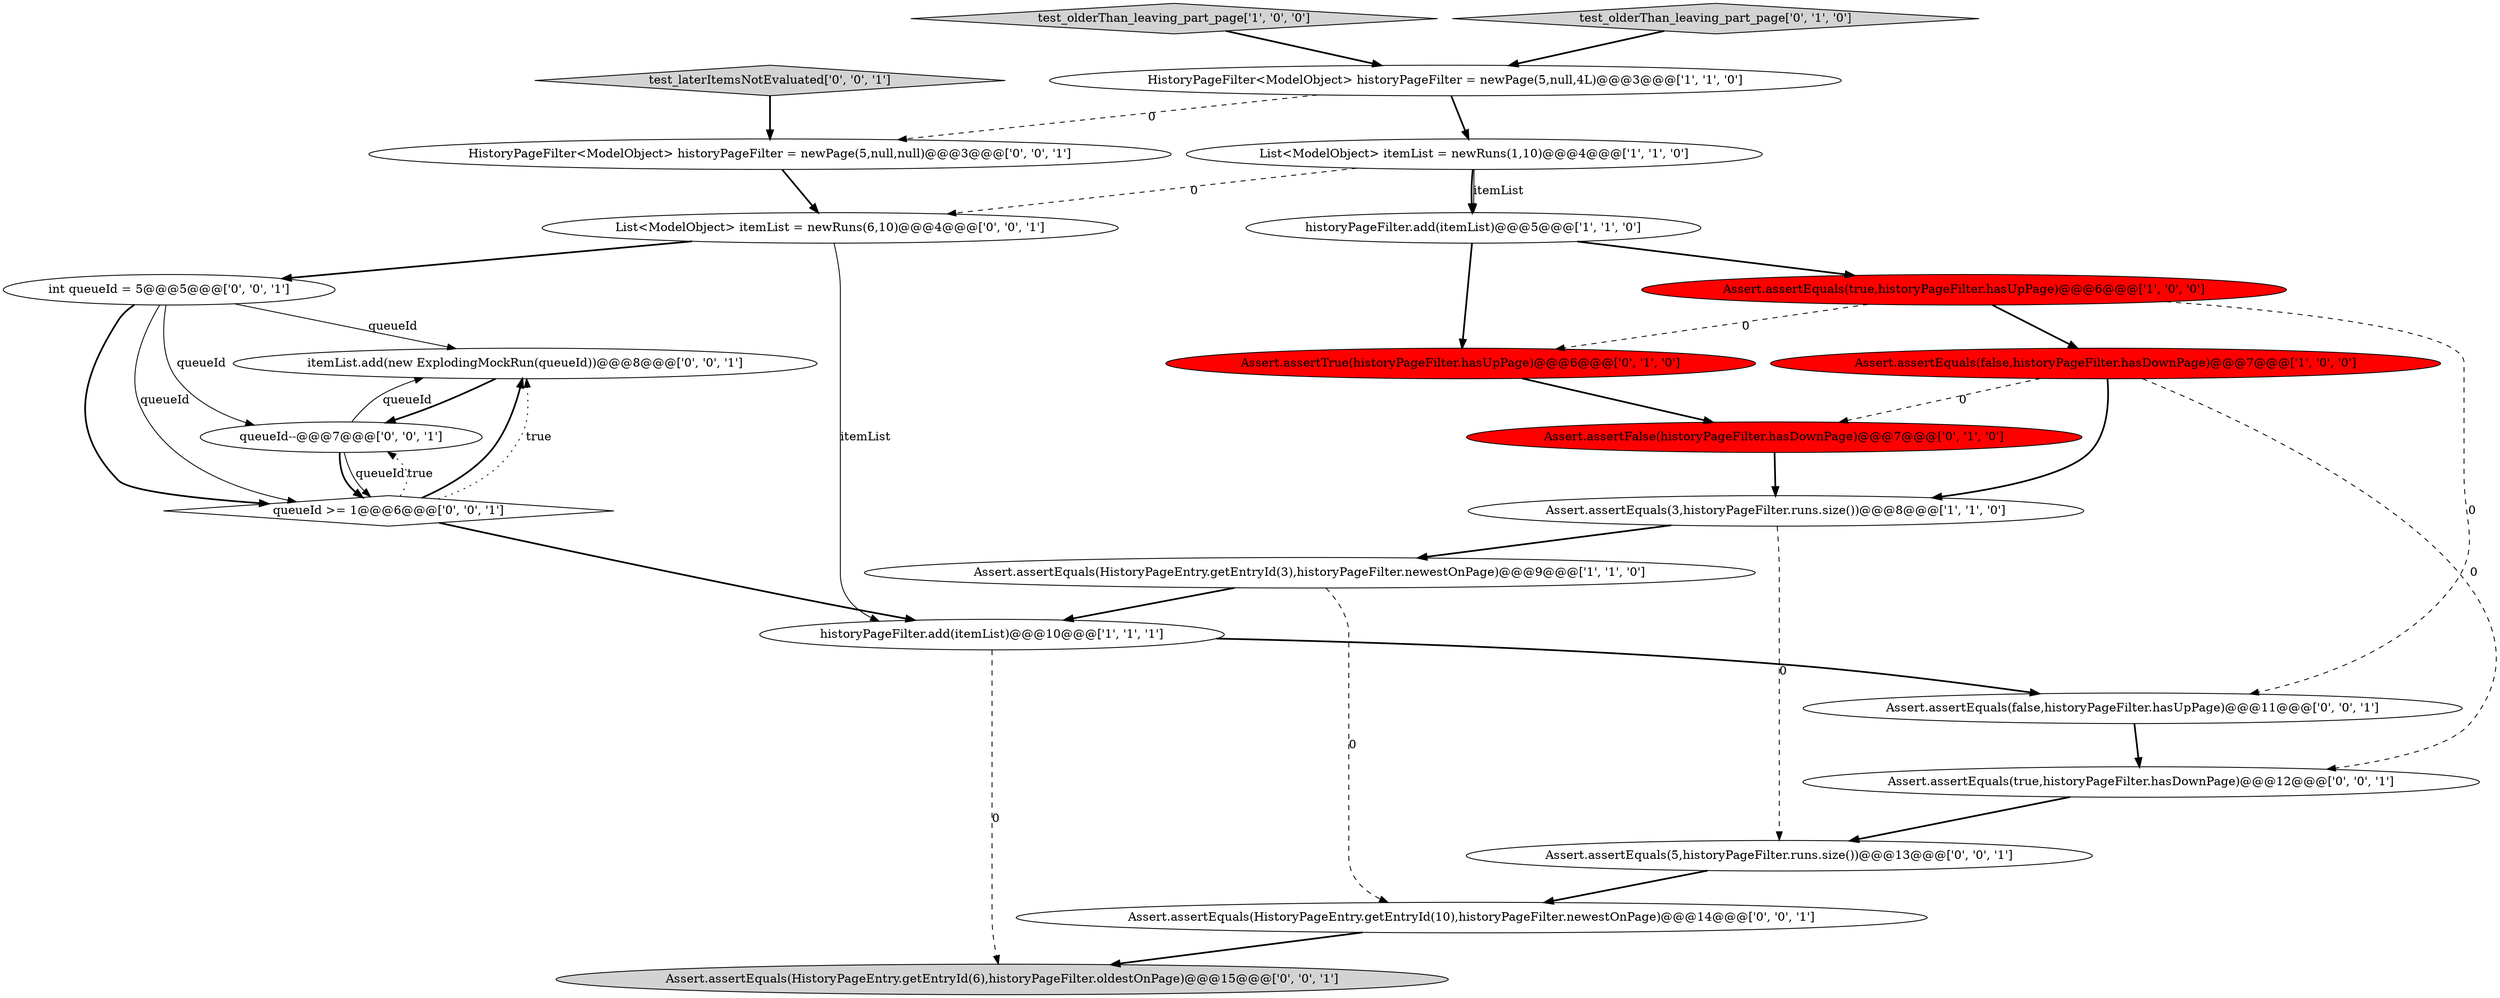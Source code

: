 digraph {
17 [style = filled, label = "List<ModelObject> itemList = newRuns(6,10)@@@4@@@['0', '0', '1']", fillcolor = white, shape = ellipse image = "AAA0AAABBB3BBB"];
4 [style = filled, label = "historyPageFilter.add(itemList)@@@10@@@['1', '1', '1']", fillcolor = white, shape = ellipse image = "AAA0AAABBB1BBB"];
1 [style = filled, label = "HistoryPageFilter<ModelObject> historyPageFilter = newPage(5,null,4L)@@@3@@@['1', '1', '0']", fillcolor = white, shape = ellipse image = "AAA0AAABBB1BBB"];
19 [style = filled, label = "test_laterItemsNotEvaluated['0', '0', '1']", fillcolor = lightgray, shape = diamond image = "AAA0AAABBB3BBB"];
9 [style = filled, label = "Assert.assertFalse(historyPageFilter.hasDownPage)@@@7@@@['0', '1', '0']", fillcolor = red, shape = ellipse image = "AAA1AAABBB2BBB"];
6 [style = filled, label = "Assert.assertEquals(HistoryPageEntry.getEntryId(3),historyPageFilter.newestOnPage)@@@9@@@['1', '1', '0']", fillcolor = white, shape = ellipse image = "AAA0AAABBB1BBB"];
13 [style = filled, label = "Assert.assertEquals(false,historyPageFilter.hasUpPage)@@@11@@@['0', '0', '1']", fillcolor = white, shape = ellipse image = "AAA0AAABBB3BBB"];
2 [style = filled, label = "historyPageFilter.add(itemList)@@@5@@@['1', '1', '0']", fillcolor = white, shape = ellipse image = "AAA0AAABBB1BBB"];
18 [style = filled, label = "HistoryPageFilter<ModelObject> historyPageFilter = newPage(5,null,null)@@@3@@@['0', '0', '1']", fillcolor = white, shape = ellipse image = "AAA0AAABBB3BBB"];
21 [style = filled, label = "Assert.assertEquals(true,historyPageFilter.hasDownPage)@@@12@@@['0', '0', '1']", fillcolor = white, shape = ellipse image = "AAA0AAABBB3BBB"];
8 [style = filled, label = "Assert.assertEquals(false,historyPageFilter.hasDownPage)@@@7@@@['1', '0', '0']", fillcolor = red, shape = ellipse image = "AAA1AAABBB1BBB"];
0 [style = filled, label = "List<ModelObject> itemList = newRuns(1,10)@@@4@@@['1', '1', '0']", fillcolor = white, shape = ellipse image = "AAA0AAABBB1BBB"];
16 [style = filled, label = "int queueId = 5@@@5@@@['0', '0', '1']", fillcolor = white, shape = ellipse image = "AAA0AAABBB3BBB"];
12 [style = filled, label = "Assert.assertEquals(HistoryPageEntry.getEntryId(10),historyPageFilter.newestOnPage)@@@14@@@['0', '0', '1']", fillcolor = white, shape = ellipse image = "AAA0AAABBB3BBB"];
5 [style = filled, label = "Assert.assertEquals(3,historyPageFilter.runs.size())@@@8@@@['1', '1', '0']", fillcolor = white, shape = ellipse image = "AAA0AAABBB1BBB"];
14 [style = filled, label = "itemList.add(new ExplodingMockRun(queueId))@@@8@@@['0', '0', '1']", fillcolor = white, shape = ellipse image = "AAA0AAABBB3BBB"];
23 [style = filled, label = "queueId >= 1@@@6@@@['0', '0', '1']", fillcolor = white, shape = diamond image = "AAA0AAABBB3BBB"];
7 [style = filled, label = "test_olderThan_leaving_part_page['1', '0', '0']", fillcolor = lightgray, shape = diamond image = "AAA0AAABBB1BBB"];
20 [style = filled, label = "queueId--@@@7@@@['0', '0', '1']", fillcolor = white, shape = ellipse image = "AAA0AAABBB3BBB"];
11 [style = filled, label = "Assert.assertTrue(historyPageFilter.hasUpPage)@@@6@@@['0', '1', '0']", fillcolor = red, shape = ellipse image = "AAA1AAABBB2BBB"];
10 [style = filled, label = "test_olderThan_leaving_part_page['0', '1', '0']", fillcolor = lightgray, shape = diamond image = "AAA0AAABBB2BBB"];
22 [style = filled, label = "Assert.assertEquals(5,historyPageFilter.runs.size())@@@13@@@['0', '0', '1']", fillcolor = white, shape = ellipse image = "AAA0AAABBB3BBB"];
15 [style = filled, label = "Assert.assertEquals(HistoryPageEntry.getEntryId(6),historyPageFilter.oldestOnPage)@@@15@@@['0', '0', '1']", fillcolor = lightgray, shape = ellipse image = "AAA0AAABBB3BBB"];
3 [style = filled, label = "Assert.assertEquals(true,historyPageFilter.hasUpPage)@@@6@@@['1', '0', '0']", fillcolor = red, shape = ellipse image = "AAA1AAABBB1BBB"];
19->18 [style = bold, label=""];
7->1 [style = bold, label=""];
20->14 [style = solid, label="queueId"];
2->3 [style = bold, label=""];
4->13 [style = bold, label=""];
0->2 [style = bold, label=""];
12->15 [style = bold, label=""];
23->4 [style = bold, label=""];
18->17 [style = bold, label=""];
0->2 [style = solid, label="itemList"];
1->18 [style = dashed, label="0"];
1->0 [style = bold, label=""];
16->23 [style = bold, label=""];
8->21 [style = dashed, label="0"];
11->9 [style = bold, label=""];
17->4 [style = solid, label="itemList"];
0->17 [style = dashed, label="0"];
3->13 [style = dashed, label="0"];
20->23 [style = solid, label="queueId"];
6->12 [style = dashed, label="0"];
23->14 [style = bold, label=""];
8->9 [style = dashed, label="0"];
6->4 [style = bold, label=""];
23->14 [style = dotted, label="true"];
23->20 [style = dotted, label="true"];
5->6 [style = bold, label=""];
8->5 [style = bold, label=""];
20->23 [style = bold, label=""];
16->23 [style = solid, label="queueId"];
21->22 [style = bold, label=""];
16->20 [style = solid, label="queueId"];
22->12 [style = bold, label=""];
3->8 [style = bold, label=""];
4->15 [style = dashed, label="0"];
16->14 [style = solid, label="queueId"];
9->5 [style = bold, label=""];
3->11 [style = dashed, label="0"];
10->1 [style = bold, label=""];
13->21 [style = bold, label=""];
2->11 [style = bold, label=""];
17->16 [style = bold, label=""];
14->20 [style = bold, label=""];
5->22 [style = dashed, label="0"];
}
